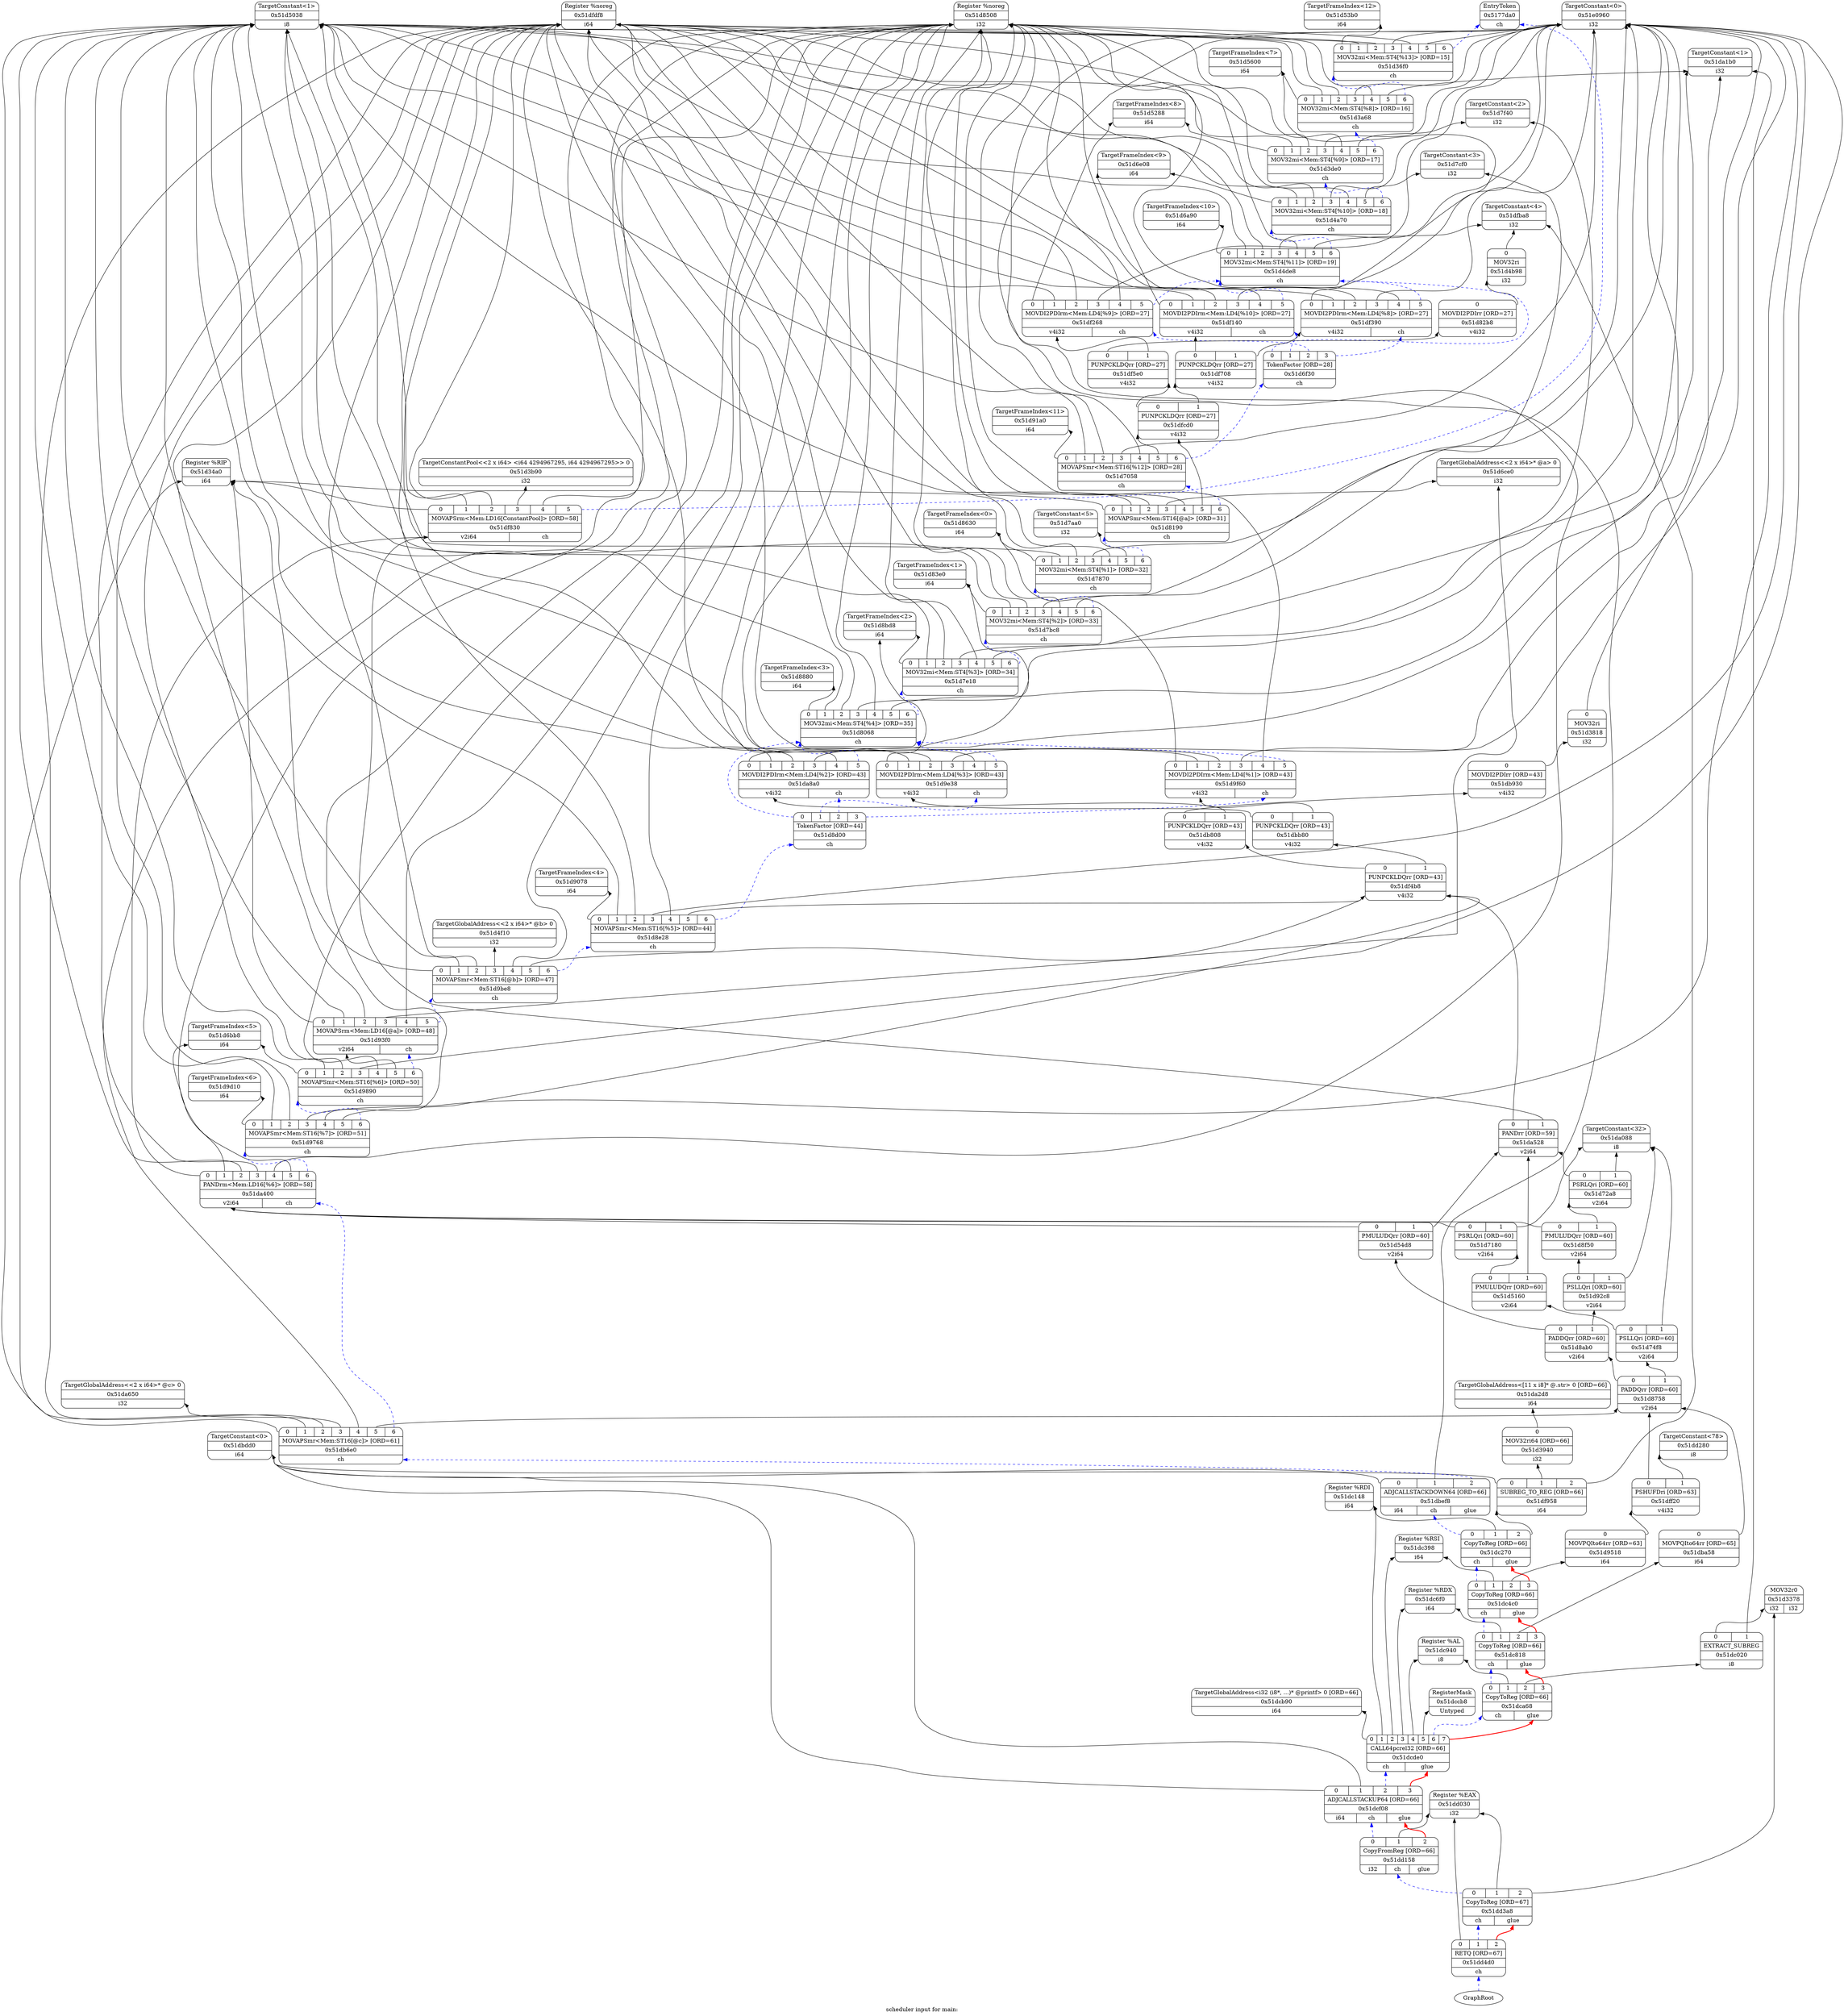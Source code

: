 digraph "scheduler input for main:" {
	rankdir="BT";
	label="scheduler input for main:";

	Node0x5177da0 [shape=record,shape=Mrecord,label="{EntryToken|0x5177da0|{<d0>ch}}"];
	Node0x51d3818 [shape=record,shape=Mrecord,label="{{<s0>0}|MOV32ri|0x51d3818|{<d0>i32}}"];
	Node0x51d3818:s0 -> Node0x51da1b0:d0;
	Node0x51d4b98 [shape=record,shape=Mrecord,label="{{<s0>0}|MOV32ri|0x51d4b98|{<d0>i32}}"];
	Node0x51d4b98:s0 -> Node0x51dfba8:d0;
	Node0x51dbdd0 [shape=record,shape=Mrecord,label="{TargetConstant\<0\>|0x51dbdd0|{<d0>i64}}"];
	Node0x51dc020 [shape=record,shape=Mrecord,label="{{<s0>0|<s1>1}|EXTRACT_SUBREG|0x51dc020|{<d0>i8}}"];
	Node0x51dc020:s0 -> Node0x51d3378:d0;
	Node0x51dc020:s1 -> Node0x51da1b0:d0;
	Node0x51dc148 [shape=record,shape=Mrecord,label="{Register %RDI|0x51dc148|{<d0>i64}}"];
	Node0x51dc398 [shape=record,shape=Mrecord,label="{Register %RSI|0x51dc398|{<d0>i64}}"];
	Node0x51dc6f0 [shape=record,shape=Mrecord,label="{Register %RDX|0x51dc6f0|{<d0>i64}}"];
	Node0x51dc940 [shape=record,shape=Mrecord,label="{Register %AL|0x51dc940|{<d0>i8}}"];
	Node0x51dcb90 [shape=record,shape=Mrecord,label="{TargetGlobalAddress\<i32 (i8*, ...)* @printf\> 0 [ORD=66]|0x51dcb90|{<d0>i64}}"];
	Node0x51dccb8 [shape=record,shape=Mrecord,label="{RegisterMask|0x51dccb8|{<d0>Untyped}}"];
	Node0x51dd030 [shape=record,shape=Mrecord,label="{Register %EAX|0x51dd030|{<d0>i32}}"];
	Node0x51da2d8 [shape=record,shape=Mrecord,label="{TargetGlobalAddress\<[11 x i8]* @.str\> 0 [ORD=66]|0x51da2d8|{<d0>i64}}"];
	Node0x51d36f0 [shape=record,shape=Mrecord,label="{{<s0>0|<s1>1|<s2>2|<s3>3|<s4>4|<s5>5|<s6>6}|MOV32mi\<Mem:ST4[%13]\> [ORD=15]|0x51d36f0|{<d0>ch}}"];
	Node0x51d36f0:s0 -> Node0x51d53b0:d0;
	Node0x51d36f0:s1 -> Node0x51d5038:d0;
	Node0x51d36f0:s2 -> Node0x51dfdf8:d0;
	Node0x51d36f0:s3 -> Node0x51e0960:d0;
	Node0x51d36f0:s4 -> Node0x51d8508:d0;
	Node0x51d36f0:s5 -> Node0x51e0960:d0;
	Node0x51d36f0:s6 -> Node0x5177da0:d0[color=blue,style=dashed];
	Node0x51db930 [shape=record,shape=Mrecord,label="{{<s0>0}|MOVDI2PDIrr [ORD=43]|0x51db930|{<d0>v4i32}}"];
	Node0x51db930:s0 -> Node0x51d3818:d0;
	Node0x51d82b8 [shape=record,shape=Mrecord,label="{{<s0>0}|MOVDI2PDIrr [ORD=27]|0x51d82b8|{<d0>v4i32}}"];
	Node0x51d82b8:s0 -> Node0x51d4b98:d0;
	Node0x51df958 [shape=record,shape=Mrecord,label="{{<s0>0|<s1>1|<s2>2}|SUBREG_TO_REG [ORD=66]|0x51df958|{<d0>i64}}"];
	Node0x51df958:s0 -> Node0x51dbdd0:d0;
	Node0x51df958:s1 -> Node0x51d3940:d0;
	Node0x51df958:s2 -> Node0x51dfba8:d0;
	Node0x51d3a68 [shape=record,shape=Mrecord,label="{{<s0>0|<s1>1|<s2>2|<s3>3|<s4>4|<s5>5|<s6>6}|MOV32mi\<Mem:ST4[%8]\> [ORD=16]|0x51d3a68|{<d0>ch}}"];
	Node0x51d3a68:s0 -> Node0x51d5600:d0;
	Node0x51d3a68:s1 -> Node0x51d5038:d0;
	Node0x51d3a68:s2 -> Node0x51dfdf8:d0;
	Node0x51d3a68:s3 -> Node0x51e0960:d0;
	Node0x51d3a68:s4 -> Node0x51d8508:d0;
	Node0x51d3a68:s5 -> Node0x51da1b0:d0;
	Node0x51d3a68:s6 -> Node0x51d36f0:d0[color=blue,style=dashed];
	Node0x51df830 [shape=record,shape=Mrecord,label="{{<s0>0|<s1>1|<s2>2|<s3>3|<s4>4|<s5>5}|MOVAPSrm\<Mem:LD16[ConstantPool]\> [ORD=58]|0x51df830|{<d0>v2i64|<d1>ch}}"];
	Node0x51df830:s0 -> Node0x51d34a0:d0;
	Node0x51df830:s1 -> Node0x51d5038:d0;
	Node0x51df830:s2 -> Node0x51dfdf8:d0;
	Node0x51df830:s3 -> Node0x51d3b90:d0;
	Node0x51df830:s4 -> Node0x51d8508:d0;
	Node0x51df830:s5 -> Node0x5177da0:d0[color=blue,style=dashed];
	Node0x51d3de0 [shape=record,shape=Mrecord,label="{{<s0>0|<s1>1|<s2>2|<s3>3|<s4>4|<s5>5|<s6>6}|MOV32mi\<Mem:ST4[%9]\> [ORD=17]|0x51d3de0|{<d0>ch}}"];
	Node0x51d3de0:s0 -> Node0x51d5288:d0;
	Node0x51d3de0:s1 -> Node0x51d5038:d0;
	Node0x51d3de0:s2 -> Node0x51dfdf8:d0;
	Node0x51d3de0:s3 -> Node0x51e0960:d0;
	Node0x51d3de0:s4 -> Node0x51d8508:d0;
	Node0x51d3de0:s5 -> Node0x51d7f40:d0;
	Node0x51d3de0:s6 -> Node0x51d3a68:d0[color=blue,style=dashed];
	Node0x51d4a70 [shape=record,shape=Mrecord,label="{{<s0>0|<s1>1|<s2>2|<s3>3|<s4>4|<s5>5|<s6>6}|MOV32mi\<Mem:ST4[%10]\> [ORD=18]|0x51d4a70|{<d0>ch}}"];
	Node0x51d4a70:s0 -> Node0x51d6e08:d0;
	Node0x51d4a70:s1 -> Node0x51d5038:d0;
	Node0x51d4a70:s2 -> Node0x51dfdf8:d0;
	Node0x51d4a70:s3 -> Node0x51e0960:d0;
	Node0x51d4a70:s4 -> Node0x51d8508:d0;
	Node0x51d4a70:s5 -> Node0x51d7cf0:d0;
	Node0x51d4a70:s6 -> Node0x51d3de0:d0[color=blue,style=dashed];
	Node0x51d4de8 [shape=record,shape=Mrecord,label="{{<s0>0|<s1>1|<s2>2|<s3>3|<s4>4|<s5>5|<s6>6}|MOV32mi\<Mem:ST4[%11]\> [ORD=19]|0x51d4de8|{<d0>ch}}"];
	Node0x51d4de8:s0 -> Node0x51d6a90:d0;
	Node0x51d4de8:s1 -> Node0x51d5038:d0;
	Node0x51d4de8:s2 -> Node0x51dfdf8:d0;
	Node0x51d4de8:s3 -> Node0x51e0960:d0;
	Node0x51d4de8:s4 -> Node0x51d8508:d0;
	Node0x51d4de8:s5 -> Node0x51dfba8:d0;
	Node0x51d4de8:s6 -> Node0x51d4a70:d0[color=blue,style=dashed];
	Node0x51df390 [shape=record,shape=Mrecord,label="{{<s0>0|<s1>1|<s2>2|<s3>3|<s4>4|<s5>5}|MOVDI2PDIrm\<Mem:LD4[%8]\> [ORD=27]|0x51df390|{<d0>v4i32|<d1>ch}}"];
	Node0x51df390:s0 -> Node0x51d5600:d0;
	Node0x51df390:s1 -> Node0x51d5038:d0;
	Node0x51df390:s2 -> Node0x51dfdf8:d0;
	Node0x51df390:s3 -> Node0x51e0960:d0;
	Node0x51df390:s4 -> Node0x51d8508:d0;
	Node0x51df390:s5 -> Node0x51d4de8:d0[color=blue,style=dashed];
	Node0x51df268 [shape=record,shape=Mrecord,label="{{<s0>0|<s1>1|<s2>2|<s3>3|<s4>4|<s5>5}|MOVDI2PDIrm\<Mem:LD4[%9]\> [ORD=27]|0x51df268|{<d0>v4i32|<d1>ch}}"];
	Node0x51df268:s0 -> Node0x51d5288:d0;
	Node0x51df268:s1 -> Node0x51d5038:d0;
	Node0x51df268:s2 -> Node0x51dfdf8:d0;
	Node0x51df268:s3 -> Node0x51e0960:d0;
	Node0x51df268:s4 -> Node0x51d8508:d0;
	Node0x51df268:s5 -> Node0x51d4de8:d0[color=blue,style=dashed];
	Node0x51df140 [shape=record,shape=Mrecord,label="{{<s0>0|<s1>1|<s2>2|<s3>3|<s4>4|<s5>5}|MOVDI2PDIrm\<Mem:LD4[%10]\> [ORD=27]|0x51df140|{<d0>v4i32|<d1>ch}}"];
	Node0x51df140:s0 -> Node0x51d6e08:d0;
	Node0x51df140:s1 -> Node0x51d5038:d0;
	Node0x51df140:s2 -> Node0x51dfdf8:d0;
	Node0x51df140:s3 -> Node0x51e0960:d0;
	Node0x51df140:s4 -> Node0x51d8508:d0;
	Node0x51df140:s5 -> Node0x51d4de8:d0[color=blue,style=dashed];
	Node0x51d6f30 [shape=record,shape=Mrecord,label="{{<s0>0|<s1>1|<s2>2|<s3>3}|TokenFactor [ORD=28]|0x51d6f30|{<d0>ch}}"];
	Node0x51d6f30:s0 -> Node0x51d4de8:d0[color=blue,style=dashed];
	Node0x51d6f30:s1 -> Node0x51df140:d1[color=blue,style=dashed];
	Node0x51d6f30:s2 -> Node0x51df268:d1[color=blue,style=dashed];
	Node0x51d6f30:s3 -> Node0x51df390:d1[color=blue,style=dashed];
	Node0x51df5e0 [shape=record,shape=Mrecord,label="{{<s0>0|<s1>1}|PUNPCKLDQrr [ORD=27]|0x51df5e0|{<d0>v4i32}}"];
	Node0x51df5e0:s0 -> Node0x51d82b8:d0;
	Node0x51df5e0:s1 -> Node0x51df268:d0;
	Node0x51df708 [shape=record,shape=Mrecord,label="{{<s0>0|<s1>1}|PUNPCKLDQrr [ORD=27]|0x51df708|{<d0>v4i32}}"];
	Node0x51df708:s0 -> Node0x51df140:d0;
	Node0x51df708:s1 -> Node0x51df390:d0;
	Node0x51dfcd0 [shape=record,shape=Mrecord,label="{{<s0>0|<s1>1}|PUNPCKLDQrr [ORD=27]|0x51dfcd0|{<d0>v4i32}}"];
	Node0x51dfcd0:s0 -> Node0x51df5e0:d0;
	Node0x51dfcd0:s1 -> Node0x51df708:d0;
	Node0x51d7058 [shape=record,shape=Mrecord,label="{{<s0>0|<s1>1|<s2>2|<s3>3|<s4>4|<s5>5|<s6>6}|MOVAPSmr\<Mem:ST16[%12]\> [ORD=28]|0x51d7058|{<d0>ch}}"];
	Node0x51d7058:s0 -> Node0x51d91a0:d0;
	Node0x51d7058:s1 -> Node0x51d5038:d0;
	Node0x51d7058:s2 -> Node0x51dfdf8:d0;
	Node0x51d7058:s3 -> Node0x51e0960:d0;
	Node0x51d7058:s4 -> Node0x51d8508:d0;
	Node0x51d7058:s5 -> Node0x51dfcd0:d0;
	Node0x51d7058:s6 -> Node0x51d6f30:d0[color=blue,style=dashed];
	Node0x51d8190 [shape=record,shape=Mrecord,label="{{<s0>0|<s1>1|<s2>2|<s3>3|<s4>4|<s5>5|<s6>6}|MOVAPSmr\<Mem:ST16[@a]\> [ORD=31]|0x51d8190|{<d0>ch}}"];
	Node0x51d8190:s0 -> Node0x51d34a0:d0;
	Node0x51d8190:s1 -> Node0x51d5038:d0;
	Node0x51d8190:s2 -> Node0x51dfdf8:d0;
	Node0x51d8190:s3 -> Node0x51d6ce0:d0;
	Node0x51d8190:s4 -> Node0x51d8508:d0;
	Node0x51d8190:s5 -> Node0x51dfcd0:d0;
	Node0x51d8190:s6 -> Node0x51d7058:d0[color=blue,style=dashed];
	Node0x51d7870 [shape=record,shape=Mrecord,label="{{<s0>0|<s1>1|<s2>2|<s3>3|<s4>4|<s5>5|<s6>6}|MOV32mi\<Mem:ST4[%1]\> [ORD=32]|0x51d7870|{<d0>ch}}"];
	Node0x51d7870:s0 -> Node0x51d8630:d0;
	Node0x51d7870:s1 -> Node0x51d5038:d0;
	Node0x51d7870:s2 -> Node0x51dfdf8:d0;
	Node0x51d7870:s3 -> Node0x51e0960:d0;
	Node0x51d7870:s4 -> Node0x51d8508:d0;
	Node0x51d7870:s5 -> Node0x51d7aa0:d0;
	Node0x51d7870:s6 -> Node0x51d8190:d0[color=blue,style=dashed];
	Node0x51d7bc8 [shape=record,shape=Mrecord,label="{{<s0>0|<s1>1|<s2>2|<s3>3|<s4>4|<s5>5|<s6>6}|MOV32mi\<Mem:ST4[%2]\> [ORD=33]|0x51d7bc8|{<d0>ch}}"];
	Node0x51d7bc8:s0 -> Node0x51d83e0:d0;
	Node0x51d7bc8:s1 -> Node0x51d5038:d0;
	Node0x51d7bc8:s2 -> Node0x51dfdf8:d0;
	Node0x51d7bc8:s3 -> Node0x51e0960:d0;
	Node0x51d7bc8:s4 -> Node0x51d8508:d0;
	Node0x51d7bc8:s5 -> Node0x51d7cf0:d0;
	Node0x51d7bc8:s6 -> Node0x51d7870:d0[color=blue,style=dashed];
	Node0x51d7e18 [shape=record,shape=Mrecord,label="{{<s0>0|<s1>1|<s2>2|<s3>3|<s4>4|<s5>5|<s6>6}|MOV32mi\<Mem:ST4[%3]\> [ORD=34]|0x51d7e18|{<d0>ch}}"];
	Node0x51d7e18:s0 -> Node0x51d8bd8:d0;
	Node0x51d7e18:s1 -> Node0x51d5038:d0;
	Node0x51d7e18:s2 -> Node0x51dfdf8:d0;
	Node0x51d7e18:s3 -> Node0x51e0960:d0;
	Node0x51d7e18:s4 -> Node0x51d8508:d0;
	Node0x51d7e18:s5 -> Node0x51d7f40:d0;
	Node0x51d7e18:s6 -> Node0x51d7bc8:d0[color=blue,style=dashed];
	Node0x51d8068 [shape=record,shape=Mrecord,label="{{<s0>0|<s1>1|<s2>2|<s3>3|<s4>4|<s5>5|<s6>6}|MOV32mi\<Mem:ST4[%4]\> [ORD=35]|0x51d8068|{<d0>ch}}"];
	Node0x51d8068:s0 -> Node0x51d8880:d0;
	Node0x51d8068:s1 -> Node0x51d5038:d0;
	Node0x51d8068:s2 -> Node0x51dfdf8:d0;
	Node0x51d8068:s3 -> Node0x51e0960:d0;
	Node0x51d8068:s4 -> Node0x51d8508:d0;
	Node0x51d8068:s5 -> Node0x51da1b0:d0;
	Node0x51d8068:s6 -> Node0x51d7e18:d0[color=blue,style=dashed];
	Node0x51d9f60 [shape=record,shape=Mrecord,label="{{<s0>0|<s1>1|<s2>2|<s3>3|<s4>4|<s5>5}|MOVDI2PDIrm\<Mem:LD4[%1]\> [ORD=43]|0x51d9f60|{<d0>v4i32|<d1>ch}}"];
	Node0x51d9f60:s0 -> Node0x51d8630:d0;
	Node0x51d9f60:s1 -> Node0x51d5038:d0;
	Node0x51d9f60:s2 -> Node0x51dfdf8:d0;
	Node0x51d9f60:s3 -> Node0x51e0960:d0;
	Node0x51d9f60:s4 -> Node0x51d8508:d0;
	Node0x51d9f60:s5 -> Node0x51d8068:d0[color=blue,style=dashed];
	Node0x51da8a0 [shape=record,shape=Mrecord,label="{{<s0>0|<s1>1|<s2>2|<s3>3|<s4>4|<s5>5}|MOVDI2PDIrm\<Mem:LD4[%2]\> [ORD=43]|0x51da8a0|{<d0>v4i32|<d1>ch}}"];
	Node0x51da8a0:s0 -> Node0x51d83e0:d0;
	Node0x51da8a0:s1 -> Node0x51d5038:d0;
	Node0x51da8a0:s2 -> Node0x51dfdf8:d0;
	Node0x51da8a0:s3 -> Node0x51e0960:d0;
	Node0x51da8a0:s4 -> Node0x51d8508:d0;
	Node0x51da8a0:s5 -> Node0x51d8068:d0[color=blue,style=dashed];
	Node0x51d9e38 [shape=record,shape=Mrecord,label="{{<s0>0|<s1>1|<s2>2|<s3>3|<s4>4|<s5>5}|MOVDI2PDIrm\<Mem:LD4[%3]\> [ORD=43]|0x51d9e38|{<d0>v4i32|<d1>ch}}"];
	Node0x51d9e38:s0 -> Node0x51d8bd8:d0;
	Node0x51d9e38:s1 -> Node0x51d5038:d0;
	Node0x51d9e38:s2 -> Node0x51dfdf8:d0;
	Node0x51d9e38:s3 -> Node0x51e0960:d0;
	Node0x51d9e38:s4 -> Node0x51d8508:d0;
	Node0x51d9e38:s5 -> Node0x51d8068:d0[color=blue,style=dashed];
	Node0x51d8d00 [shape=record,shape=Mrecord,label="{{<s0>0|<s1>1|<s2>2|<s3>3}|TokenFactor [ORD=44]|0x51d8d00|{<d0>ch}}"];
	Node0x51d8d00:s0 -> Node0x51d8068:d0[color=blue,style=dashed];
	Node0x51d8d00:s1 -> Node0x51d9e38:d1[color=blue,style=dashed];
	Node0x51d8d00:s2 -> Node0x51da8a0:d1[color=blue,style=dashed];
	Node0x51d8d00:s3 -> Node0x51d9f60:d1[color=blue,style=dashed];
	Node0x51db808 [shape=record,shape=Mrecord,label="{{<s0>0|<s1>1}|PUNPCKLDQrr [ORD=43]|0x51db808|{<d0>v4i32}}"];
	Node0x51db808:s0 -> Node0x51db930:d0;
	Node0x51db808:s1 -> Node0x51da8a0:d0;
	Node0x51dbb80 [shape=record,shape=Mrecord,label="{{<s0>0|<s1>1}|PUNPCKLDQrr [ORD=43]|0x51dbb80|{<d0>v4i32}}"];
	Node0x51dbb80:s0 -> Node0x51d9e38:d0;
	Node0x51dbb80:s1 -> Node0x51d9f60:d0;
	Node0x51df4b8 [shape=record,shape=Mrecord,label="{{<s0>0|<s1>1}|PUNPCKLDQrr [ORD=43]|0x51df4b8|{<d0>v4i32}}"];
	Node0x51df4b8:s0 -> Node0x51db808:d0;
	Node0x51df4b8:s1 -> Node0x51dbb80:d0;
	Node0x51d8e28 [shape=record,shape=Mrecord,label="{{<s0>0|<s1>1|<s2>2|<s3>3|<s4>4|<s5>5|<s6>6}|MOVAPSmr\<Mem:ST16[%5]\> [ORD=44]|0x51d8e28|{<d0>ch}}"];
	Node0x51d8e28:s0 -> Node0x51d9078:d0;
	Node0x51d8e28:s1 -> Node0x51d5038:d0;
	Node0x51d8e28:s2 -> Node0x51dfdf8:d0;
	Node0x51d8e28:s3 -> Node0x51e0960:d0;
	Node0x51d8e28:s4 -> Node0x51d8508:d0;
	Node0x51d8e28:s5 -> Node0x51df4b8:d0;
	Node0x51d8e28:s6 -> Node0x51d8d00:d0[color=blue,style=dashed];
	Node0x51d9be8 [shape=record,shape=Mrecord,label="{{<s0>0|<s1>1|<s2>2|<s3>3|<s4>4|<s5>5|<s6>6}|MOVAPSmr\<Mem:ST16[@b]\> [ORD=47]|0x51d9be8|{<d0>ch}}"];
	Node0x51d9be8:s0 -> Node0x51d34a0:d0;
	Node0x51d9be8:s1 -> Node0x51d5038:d0;
	Node0x51d9be8:s2 -> Node0x51dfdf8:d0;
	Node0x51d9be8:s3 -> Node0x51d4f10:d0;
	Node0x51d9be8:s4 -> Node0x51d8508:d0;
	Node0x51d9be8:s5 -> Node0x51df4b8:d0;
	Node0x51d9be8:s6 -> Node0x51d8e28:d0[color=blue,style=dashed];
	Node0x51da528 [shape=record,shape=Mrecord,label="{{<s0>0|<s1>1}|PANDrr [ORD=59]|0x51da528|{<d0>v2i64}}"];
	Node0x51da528:s0 -> Node0x51df4b8:d0;
	Node0x51da528:s1 -> Node0x51df830:d0;
	Node0x51d93f0 [shape=record,shape=Mrecord,label="{{<s0>0|<s1>1|<s2>2|<s3>3|<s4>4|<s5>5}|MOVAPSrm\<Mem:LD16[@a]\> [ORD=48]|0x51d93f0|{<d0>v2i64|<d1>ch}}"];
	Node0x51d93f0:s0 -> Node0x51d34a0:d0;
	Node0x51d93f0:s1 -> Node0x51d5038:d0;
	Node0x51d93f0:s2 -> Node0x51dfdf8:d0;
	Node0x51d93f0:s3 -> Node0x51d6ce0:d0;
	Node0x51d93f0:s4 -> Node0x51d8508:d0;
	Node0x51d93f0:s5 -> Node0x51d9be8:d0[color=blue,style=dashed];
	Node0x51d72a8 [shape=record,shape=Mrecord,label="{{<s0>0|<s1>1}|PSRLQri [ORD=60]|0x51d72a8|{<d0>v2i64}}"];
	Node0x51d72a8:s0 -> Node0x51da528:d0;
	Node0x51d72a8:s1 -> Node0x51da088:d0;
	Node0x51d9890 [shape=record,shape=Mrecord,label="{{<s0>0|<s1>1|<s2>2|<s3>3|<s4>4|<s5>5|<s6>6}|MOVAPSmr\<Mem:ST16[%6]\> [ORD=50]|0x51d9890|{<d0>ch}}"];
	Node0x51d9890:s0 -> Node0x51d6bb8:d0;
	Node0x51d9890:s1 -> Node0x51d5038:d0;
	Node0x51d9890:s2 -> Node0x51dfdf8:d0;
	Node0x51d9890:s3 -> Node0x51e0960:d0;
	Node0x51d9890:s4 -> Node0x51d8508:d0;
	Node0x51d9890:s5 -> Node0x51d93f0:d0;
	Node0x51d9890:s6 -> Node0x51d93f0:d1[color=blue,style=dashed];
	Node0x51d9768 [shape=record,shape=Mrecord,label="{{<s0>0|<s1>1|<s2>2|<s3>3|<s4>4|<s5>5|<s6>6}|MOVAPSmr\<Mem:ST16[%7]\> [ORD=51]|0x51d9768|{<d0>ch}}"];
	Node0x51d9768:s0 -> Node0x51d9d10:d0;
	Node0x51d9768:s1 -> Node0x51d5038:d0;
	Node0x51d9768:s2 -> Node0x51dfdf8:d0;
	Node0x51d9768:s3 -> Node0x51e0960:d0;
	Node0x51d9768:s4 -> Node0x51d8508:d0;
	Node0x51d9768:s5 -> Node0x51df4b8:d0;
	Node0x51d9768:s6 -> Node0x51d9890:d0[color=blue,style=dashed];
	Node0x51da400 [shape=record,shape=Mrecord,label="{{<s0>0|<s1>1|<s2>2|<s3>3|<s4>4|<s5>5|<s6>6}|PANDrm\<Mem:LD16[%6]\> [ORD=58]|0x51da400|{<d0>v2i64|<d1>ch}}"];
	Node0x51da400:s0 -> Node0x51df830:d0;
	Node0x51da400:s1 -> Node0x51d6bb8:d0;
	Node0x51da400:s2 -> Node0x51d5038:d0;
	Node0x51da400:s3 -> Node0x51dfdf8:d0;
	Node0x51da400:s4 -> Node0x51e0960:d0;
	Node0x51da400:s5 -> Node0x51d8508:d0;
	Node0x51da400:s6 -> Node0x51d9768:d0[color=blue,style=dashed];
	Node0x51d7180 [shape=record,shape=Mrecord,label="{{<s0>0|<s1>1}|PSRLQri [ORD=60]|0x51d7180|{<d0>v2i64}}"];
	Node0x51d7180:s0 -> Node0x51da400:d0;
	Node0x51d7180:s1 -> Node0x51da088:d0;
	Node0x51d8f50 [shape=record,shape=Mrecord,label="{{<s0>0|<s1>1}|PMULUDQrr [ORD=60]|0x51d8f50|{<d0>v2i64}}"];
	Node0x51d8f50:s0 -> Node0x51da400:d0;
	Node0x51d8f50:s1 -> Node0x51d72a8:d0;
	Node0x51d54d8 [shape=record,shape=Mrecord,label="{{<s0>0|<s1>1}|PMULUDQrr [ORD=60]|0x51d54d8|{<d0>v2i64}}"];
	Node0x51d54d8:s0 -> Node0x51da400:d0;
	Node0x51d54d8:s1 -> Node0x51da528:d0;
	Node0x51d92c8 [shape=record,shape=Mrecord,label="{{<s0>0|<s1>1}|PSLLQri [ORD=60]|0x51d92c8|{<d0>v2i64}}"];
	Node0x51d92c8:s0 -> Node0x51d8f50:d0;
	Node0x51d92c8:s1 -> Node0x51da088:d0;
	Node0x51d5160 [shape=record,shape=Mrecord,label="{{<s0>0|<s1>1}|PMULUDQrr [ORD=60]|0x51d5160|{<d0>v2i64}}"];
	Node0x51d5160:s0 -> Node0x51d7180:d0;
	Node0x51d5160:s1 -> Node0x51da528:d0;
	Node0x51d8ab0 [shape=record,shape=Mrecord,label="{{<s0>0|<s1>1}|PADDQrr [ORD=60]|0x51d8ab0|{<d0>v2i64}}"];
	Node0x51d8ab0:s0 -> Node0x51d54d8:d0;
	Node0x51d8ab0:s1 -> Node0x51d92c8:d0;
	Node0x51d74f8 [shape=record,shape=Mrecord,label="{{<s0>0|<s1>1}|PSLLQri [ORD=60]|0x51d74f8|{<d0>v2i64}}"];
	Node0x51d74f8:s0 -> Node0x51d5160:d0;
	Node0x51d74f8:s1 -> Node0x51da088:d0;
	Node0x51d8758 [shape=record,shape=Mrecord,label="{{<s0>0|<s1>1}|PADDQrr [ORD=60]|0x51d8758|{<d0>v2i64}}"];
	Node0x51d8758:s0 -> Node0x51d8ab0:d0;
	Node0x51d8758:s1 -> Node0x51d74f8:d0;
	Node0x51db6e0 [shape=record,shape=Mrecord,label="{{<s0>0|<s1>1|<s2>2|<s3>3|<s4>4|<s5>5|<s6>6}|MOVAPSmr\<Mem:ST16[@c]\> [ORD=61]|0x51db6e0|{<d0>ch}}"];
	Node0x51db6e0:s0 -> Node0x51d34a0:d0;
	Node0x51db6e0:s1 -> Node0x51d5038:d0;
	Node0x51db6e0:s2 -> Node0x51dfdf8:d0;
	Node0x51db6e0:s3 -> Node0x51da650:d0;
	Node0x51db6e0:s4 -> Node0x51d8508:d0;
	Node0x51db6e0:s5 -> Node0x51d8758:d0;
	Node0x51db6e0:s6 -> Node0x51da400:d1[color=blue,style=dashed];
	Node0x51dba58 [shape=record,shape=Mrecord,label="{{<s0>0}|MOVPQIto64rr [ORD=65]|0x51dba58|{<d0>i64}}"];
	Node0x51dba58:s0 -> Node0x51d8758:d0;
	Node0x51dff20 [shape=record,shape=Mrecord,label="{{<s0>0|<s1>1}|PSHUFDri [ORD=63]|0x51dff20|{<d0>v4i32}}"];
	Node0x51dff20:s0 -> Node0x51d8758:d0;
	Node0x51dff20:s1 -> Node0x51dd280:d0;
	Node0x51dbef8 [shape=record,shape=Mrecord,label="{{<s0>0|<s1>1|<s2>2}|ADJCALLSTACKDOWN64 [ORD=66]|0x51dbef8|{<d0>i64|<d1>ch|<d2>glue}}"];
	Node0x51dbef8:s0 -> Node0x51dbdd0:d0;
	Node0x51dbef8:s1 -> Node0x51e0960:d0;
	Node0x51dbef8:s2 -> Node0x51db6e0:d0[color=blue,style=dashed];
	Node0x51dc270 [shape=record,shape=Mrecord,label="{{<s0>0|<s1>1|<s2>2}|CopyToReg [ORD=66]|0x51dc270|{<d0>ch|<d1>glue}}"];
	Node0x51dc270:s0 -> Node0x51dbef8:d1[color=blue,style=dashed];
	Node0x51dc270:s1 -> Node0x51dc148:d0;
	Node0x51dc270:s2 -> Node0x51df958:d0;
	Node0x51d9518 [shape=record,shape=Mrecord,label="{{<s0>0}|MOVPQIto64rr [ORD=63]|0x51d9518|{<d0>i64}}"];
	Node0x51d9518:s0 -> Node0x51dff20:d0;
	Node0x51dc4c0 [shape=record,shape=Mrecord,label="{{<s0>0|<s1>1|<s2>2|<s3>3}|CopyToReg [ORD=66]|0x51dc4c0|{<d0>ch|<d1>glue}}"];
	Node0x51dc4c0:s0 -> Node0x51dc270:d0[color=blue,style=dashed];
	Node0x51dc4c0:s1 -> Node0x51dc398:d0;
	Node0x51dc4c0:s2 -> Node0x51d9518:d0;
	Node0x51dc4c0:s3 -> Node0x51dc270:d1[color=red,style=bold];
	Node0x51dc818 [shape=record,shape=Mrecord,label="{{<s0>0|<s1>1|<s2>2|<s3>3}|CopyToReg [ORD=66]|0x51dc818|{<d0>ch|<d1>glue}}"];
	Node0x51dc818:s0 -> Node0x51dc4c0:d0[color=blue,style=dashed];
	Node0x51dc818:s1 -> Node0x51dc6f0:d0;
	Node0x51dc818:s2 -> Node0x51dba58:d0;
	Node0x51dc818:s3 -> Node0x51dc4c0:d1[color=red,style=bold];
	Node0x51dca68 [shape=record,shape=Mrecord,label="{{<s0>0|<s1>1|<s2>2|<s3>3}|CopyToReg [ORD=66]|0x51dca68|{<d0>ch|<d1>glue}}"];
	Node0x51dca68:s0 -> Node0x51dc818:d0[color=blue,style=dashed];
	Node0x51dca68:s1 -> Node0x51dc940:d0;
	Node0x51dca68:s2 -> Node0x51dc020:d0;
	Node0x51dca68:s3 -> Node0x51dc818:d1[color=red,style=bold];
	Node0x51dcde0 [shape=record,shape=Mrecord,label="{{<s0>0|<s1>1|<s2>2|<s3>3|<s4>4|<s5>5|<s6>6|<s7>7}|CALL64pcrel32 [ORD=66]|0x51dcde0|{<d0>ch|<d1>glue}}"];
	Node0x51dcde0:s0 -> Node0x51dcb90:d0;
	Node0x51dcde0:s1 -> Node0x51dc148:d0;
	Node0x51dcde0:s2 -> Node0x51dc398:d0;
	Node0x51dcde0:s3 -> Node0x51dc6f0:d0;
	Node0x51dcde0:s4 -> Node0x51dc940:d0;
	Node0x51dcde0:s5 -> Node0x51dccb8:d0;
	Node0x51dcde0:s6 -> Node0x51dca68:d0[color=blue,style=dashed];
	Node0x51dcde0:s7 -> Node0x51dca68:d1[color=red,style=bold];
	Node0x51dcf08 [shape=record,shape=Mrecord,label="{{<s0>0|<s1>1|<s2>2|<s3>3}|ADJCALLSTACKUP64 [ORD=66]|0x51dcf08|{<d0>i64|<d1>ch|<d2>glue}}"];
	Node0x51dcf08:s0 -> Node0x51dbdd0:d0;
	Node0x51dcf08:s1 -> Node0x51dbdd0:d0;
	Node0x51dcf08:s2 -> Node0x51dcde0:d0[color=blue,style=dashed];
	Node0x51dcf08:s3 -> Node0x51dcde0:d1[color=red,style=bold];
	Node0x51dd158 [shape=record,shape=Mrecord,label="{{<s0>0|<s1>1|<s2>2}|CopyFromReg [ORD=66]|0x51dd158|{<d0>i32|<d1>ch|<d2>glue}}"];
	Node0x51dd158:s0 -> Node0x51dcf08:d1[color=blue,style=dashed];
	Node0x51dd158:s1 -> Node0x51dd030:d0;
	Node0x51dd158:s2 -> Node0x51dcf08:d2[color=red,style=bold];
	Node0x51dd3a8 [shape=record,shape=Mrecord,label="{{<s0>0|<s1>1|<s2>2}|CopyToReg [ORD=67]|0x51dd3a8|{<d0>ch|<d1>glue}}"];
	Node0x51dd3a8:s0 -> Node0x51dd158:d1[color=blue,style=dashed];
	Node0x51dd3a8:s1 -> Node0x51dd030:d0;
	Node0x51dd3a8:s2 -> Node0x51d3378:d0;
	Node0x51dd4d0 [shape=record,shape=Mrecord,label="{{<s0>0|<s1>1|<s2>2}|RETQ [ORD=67]|0x51dd4d0|{<d0>ch}}"];
	Node0x51dd4d0:s0 -> Node0x51dd030:d0;
	Node0x51dd4d0:s1 -> Node0x51dd3a8:d0[color=blue,style=dashed];
	Node0x51dd4d0:s2 -> Node0x51dd3a8:d1[color=red,style=bold];
	Node0x51e0960 [shape=record,shape=Mrecord,label="{TargetConstant\<0\>|0x51e0960|{<d0>i32}}"];
	Node0x51dd280 [shape=record,shape=Mrecord,label="{TargetConstant\<78\>|0x51dd280|{<d0>i8}}"];
	Node0x51d34a0 [shape=record,shape=Mrecord,label="{Register %RIP|0x51d34a0|{<d0>i64}}"];
	Node0x51dfdf8 [shape=record,shape=Mrecord,label="{Register %noreg|0x51dfdf8|{<d0>i64}}"];
	Node0x51d5038 [shape=record,shape=Mrecord,label="{TargetConstant\<1\>|0x51d5038|{<d0>i8}}"];
	Node0x51da650 [shape=record,shape=Mrecord,label="{TargetGlobalAddress\<\<2 x i64\>* @c\> 0|0x51da650|{<d0>i32}}"];
	Node0x51d8508 [shape=record,shape=Mrecord,label="{Register %noreg|0x51d8508|{<d0>i32}}"];
	Node0x51da088 [shape=record,shape=Mrecord,label="{TargetConstant\<32\>|0x51da088|{<d0>i8}}"];
	Node0x51d6bb8 [shape=record,shape=Mrecord,label="{TargetFrameIndex\<5\>|0x51d6bb8|{<d0>i64}}"];
	Node0x51d9d10 [shape=record,shape=Mrecord,label="{TargetFrameIndex\<6\>|0x51d9d10|{<d0>i64}}"];
	Node0x51d6ce0 [shape=record,shape=Mrecord,label="{TargetGlobalAddress\<\<2 x i64\>* @a\> 0|0x51d6ce0|{<d0>i32}}"];
	Node0x51d4f10 [shape=record,shape=Mrecord,label="{TargetGlobalAddress\<\<2 x i64\>* @b\> 0|0x51d4f10|{<d0>i32}}"];
	Node0x51d9078 [shape=record,shape=Mrecord,label="{TargetFrameIndex\<4\>|0x51d9078|{<d0>i64}}"];
	Node0x51d8bd8 [shape=record,shape=Mrecord,label="{TargetFrameIndex\<2\>|0x51d8bd8|{<d0>i64}}"];
	Node0x51d83e0 [shape=record,shape=Mrecord,label="{TargetFrameIndex\<1\>|0x51d83e0|{<d0>i64}}"];
	Node0x51d8630 [shape=record,shape=Mrecord,label="{TargetFrameIndex\<0\>|0x51d8630|{<d0>i64}}"];
	Node0x51d8880 [shape=record,shape=Mrecord,label="{TargetFrameIndex\<3\>|0x51d8880|{<d0>i64}}"];
	Node0x51da1b0 [shape=record,shape=Mrecord,label="{TargetConstant\<1\>|0x51da1b0|{<d0>i32}}"];
	Node0x51d7f40 [shape=record,shape=Mrecord,label="{TargetConstant\<2\>|0x51d7f40|{<d0>i32}}"];
	Node0x51d7cf0 [shape=record,shape=Mrecord,label="{TargetConstant\<3\>|0x51d7cf0|{<d0>i32}}"];
	Node0x51d7aa0 [shape=record,shape=Mrecord,label="{TargetConstant\<5\>|0x51d7aa0|{<d0>i32}}"];
	Node0x51d91a0 [shape=record,shape=Mrecord,label="{TargetFrameIndex\<11\>|0x51d91a0|{<d0>i64}}"];
	Node0x51d6e08 [shape=record,shape=Mrecord,label="{TargetFrameIndex\<9\>|0x51d6e08|{<d0>i64}}"];
	Node0x51d5288 [shape=record,shape=Mrecord,label="{TargetFrameIndex\<8\>|0x51d5288|{<d0>i64}}"];
	Node0x51d5600 [shape=record,shape=Mrecord,label="{TargetFrameIndex\<7\>|0x51d5600|{<d0>i64}}"];
	Node0x51d6a90 [shape=record,shape=Mrecord,label="{TargetFrameIndex\<10\>|0x51d6a90|{<d0>i64}}"];
	Node0x51dfba8 [shape=record,shape=Mrecord,label="{TargetConstant\<4\>|0x51dfba8|{<d0>i32}}"];
	Node0x51d3b90 [shape=record,shape=Mrecord,label="{TargetConstantPool\<\<2 x i64\> \<i64 4294967295, i64 4294967295\>\> 0|0x51d3b90|{<d0>i32}}"];
	Node0x51d3940 [shape=record,shape=Mrecord,label="{{<s0>0}|MOV32ri64 [ORD=66]|0x51d3940|{<d0>i32}}"];
	Node0x51d3940:s0 -> Node0x51da2d8:d0;
	Node0x51d53b0 [shape=record,shape=Mrecord,label="{TargetFrameIndex\<12\>|0x51d53b0|{<d0>i64}}"];
	Node0x51d3378 [shape=record,shape=Mrecord,label="{MOV32r0|0x51d3378|{<d0>i32|<d1>i32}}"];
	Node0x0[ plaintext=circle, label ="GraphRoot"];
	Node0x0 -> Node0x51dd4d0:d0[color=blue,style=dashed];
}
